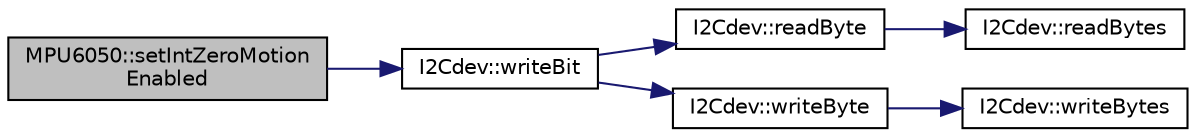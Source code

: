 digraph "MPU6050::setIntZeroMotionEnabled"
{
  edge [fontname="Helvetica",fontsize="10",labelfontname="Helvetica",labelfontsize="10"];
  node [fontname="Helvetica",fontsize="10",shape=record];
  rankdir="LR";
  Node1180 [label="MPU6050::setIntZeroMotion\lEnabled",height=0.2,width=0.4,color="black", fillcolor="grey75", style="filled", fontcolor="black"];
  Node1180 -> Node1181 [color="midnightblue",fontsize="10",style="solid",fontname="Helvetica"];
  Node1181 [label="I2Cdev::writeBit",height=0.2,width=0.4,color="black", fillcolor="white", style="filled",URL="$class_i2_cdev.html#aa68890af87de5471d32e583ebbd91acb",tooltip="write a single bit in an 8-bit device register. "];
  Node1181 -> Node1182 [color="midnightblue",fontsize="10",style="solid",fontname="Helvetica"];
  Node1182 [label="I2Cdev::readByte",height=0.2,width=0.4,color="black", fillcolor="white", style="filled",URL="$class_i2_cdev.html#aef1db446b45660c6631fc780278ac366",tooltip="Read single byte from an 8-bit device register. "];
  Node1182 -> Node1183 [color="midnightblue",fontsize="10",style="solid",fontname="Helvetica"];
  Node1183 [label="I2Cdev::readBytes",height=0.2,width=0.4,color="black", fillcolor="white", style="filled",URL="$class_i2_cdev.html#ae1eed9468ce4653e080bfd8481d2ac88",tooltip="Read multiple bytes from an 8-bit device register. "];
  Node1181 -> Node1184 [color="midnightblue",fontsize="10",style="solid",fontname="Helvetica"];
  Node1184 [label="I2Cdev::writeByte",height=0.2,width=0.4,color="black", fillcolor="white", style="filled",URL="$class_i2_cdev.html#aeb297637ef985cd562da465ba61b7042",tooltip="Write single byte to an 8-bit device register. "];
  Node1184 -> Node1185 [color="midnightblue",fontsize="10",style="solid",fontname="Helvetica"];
  Node1185 [label="I2Cdev::writeBytes",height=0.2,width=0.4,color="black", fillcolor="white", style="filled",URL="$class_i2_cdev.html#aa4e39cac6c0eac5112f9132084bcc93e"];
}
